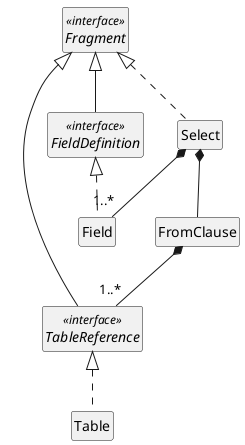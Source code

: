 @startuml
hide empty methods
hide empty attributes
skinparam style strictuml
!pragma horizontalLineBetweenDifferentPackageAllowed

together {
	interface Fragment <<interface>>
	interface FieldDefinition <<interface>>
	interface TableReference <<interface>>
}

FieldDefinition -u-|> Fragment
Field .u.|> FieldDefinition
Select .u.|> Fragment
TableReference -u-|> Fragment

Select *-d- "1..*" Field
Select *-d- FromClause
FromClause *-d- "1..*" TableReference
Table .u.|> TableReference
@enduml